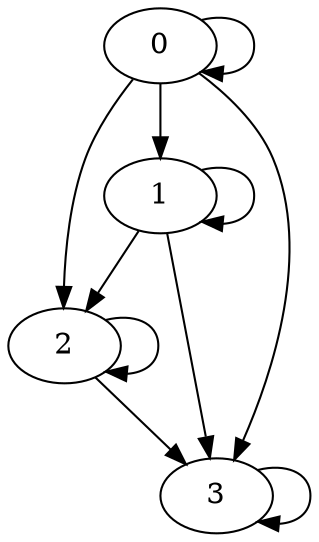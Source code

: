 digraph G {
	0 -> 0;
	0 -> 1;
	0 -> 2;
	0 -> 3;
	1 -> 1;
	1 -> 2;
	1 -> 3;
	2 -> 2;
	2 -> 3;
	3 -> 3;
}
